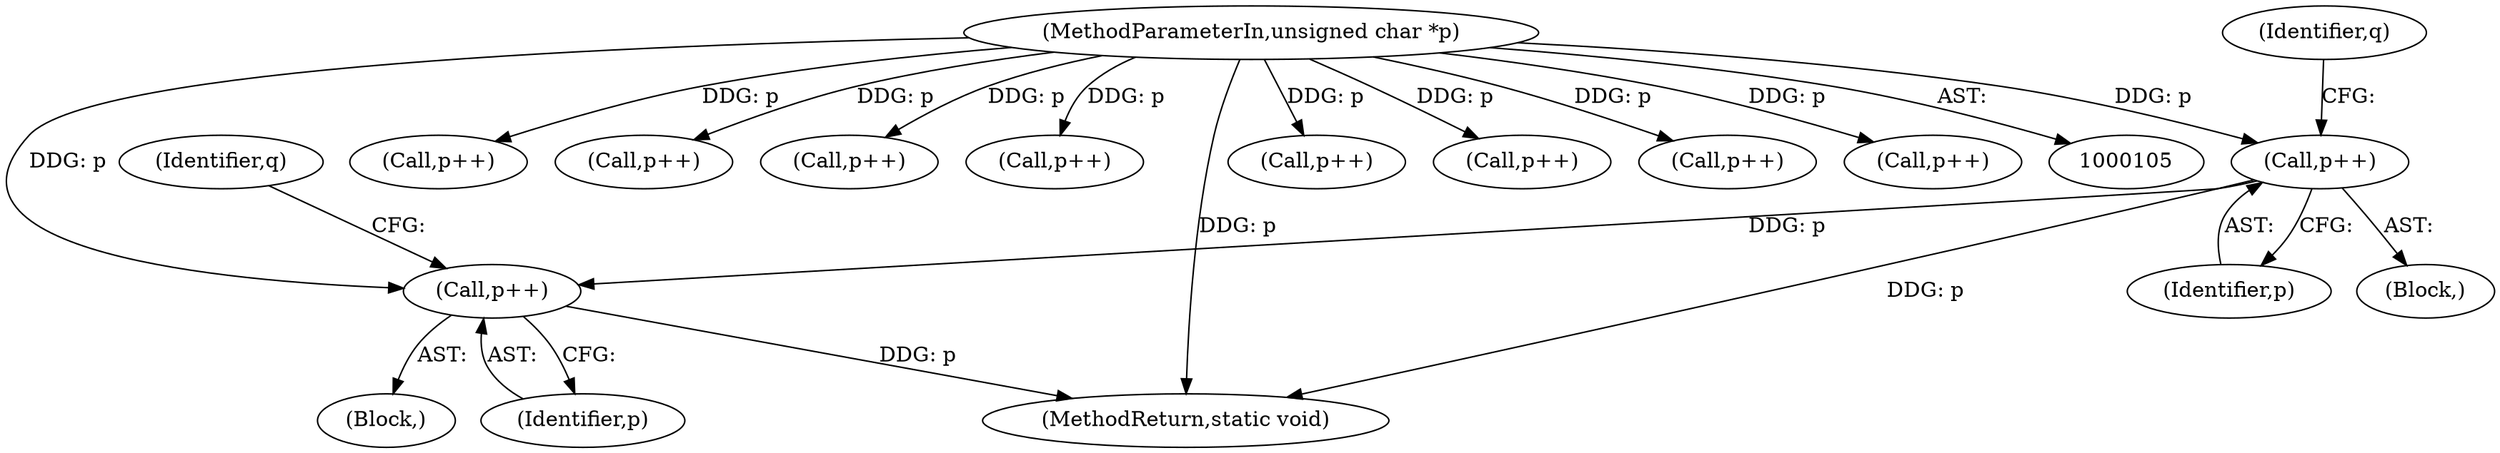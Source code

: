 digraph "0_ImageMagick_d9b2209a69ee90d8df81fb124eb66f593eb9f599@pointer" {
"1000661" [label="(Call,p++)"];
"1000624" [label="(Call,p++)"];
"1000106" [label="(MethodParameterIn,unsigned char *p)"];
"1000661" [label="(Call,p++)"];
"1000262" [label="(Call,p++)"];
"1000786" [label="(Call,p++)"];
"1000792" [label="(Call,p++)"];
"1000106" [label="(MethodParameterIn,unsigned char *p)"];
"1000573" [label="(Block,)"];
"1000731" [label="(Call,p++)"];
"1000624" [label="(Call,p++)"];
"1000662" [label="(Identifier,p)"];
"1000206" [label="(Call,p++)"];
"1000625" [label="(Identifier,p)"];
"1000803" [label="(MethodReturn,static void)"];
"1000780" [label="(Call,p++)"];
"1000664" [label="(Identifier,q)"];
"1000416" [label="(Call,p++)"];
"1000627" [label="(Identifier,q)"];
"1000523" [label="(Call,p++)"];
"1000636" [label="(Block,)"];
"1000661" -> "1000636"  [label="AST: "];
"1000661" -> "1000662"  [label="CFG: "];
"1000662" -> "1000661"  [label="AST: "];
"1000664" -> "1000661"  [label="CFG: "];
"1000661" -> "1000803"  [label="DDG: p"];
"1000624" -> "1000661"  [label="DDG: p"];
"1000106" -> "1000661"  [label="DDG: p"];
"1000624" -> "1000573"  [label="AST: "];
"1000624" -> "1000625"  [label="CFG: "];
"1000625" -> "1000624"  [label="AST: "];
"1000627" -> "1000624"  [label="CFG: "];
"1000624" -> "1000803"  [label="DDG: p"];
"1000106" -> "1000624"  [label="DDG: p"];
"1000106" -> "1000105"  [label="AST: "];
"1000106" -> "1000803"  [label="DDG: p"];
"1000106" -> "1000206"  [label="DDG: p"];
"1000106" -> "1000262"  [label="DDG: p"];
"1000106" -> "1000416"  [label="DDG: p"];
"1000106" -> "1000523"  [label="DDG: p"];
"1000106" -> "1000731"  [label="DDG: p"];
"1000106" -> "1000780"  [label="DDG: p"];
"1000106" -> "1000786"  [label="DDG: p"];
"1000106" -> "1000792"  [label="DDG: p"];
}
